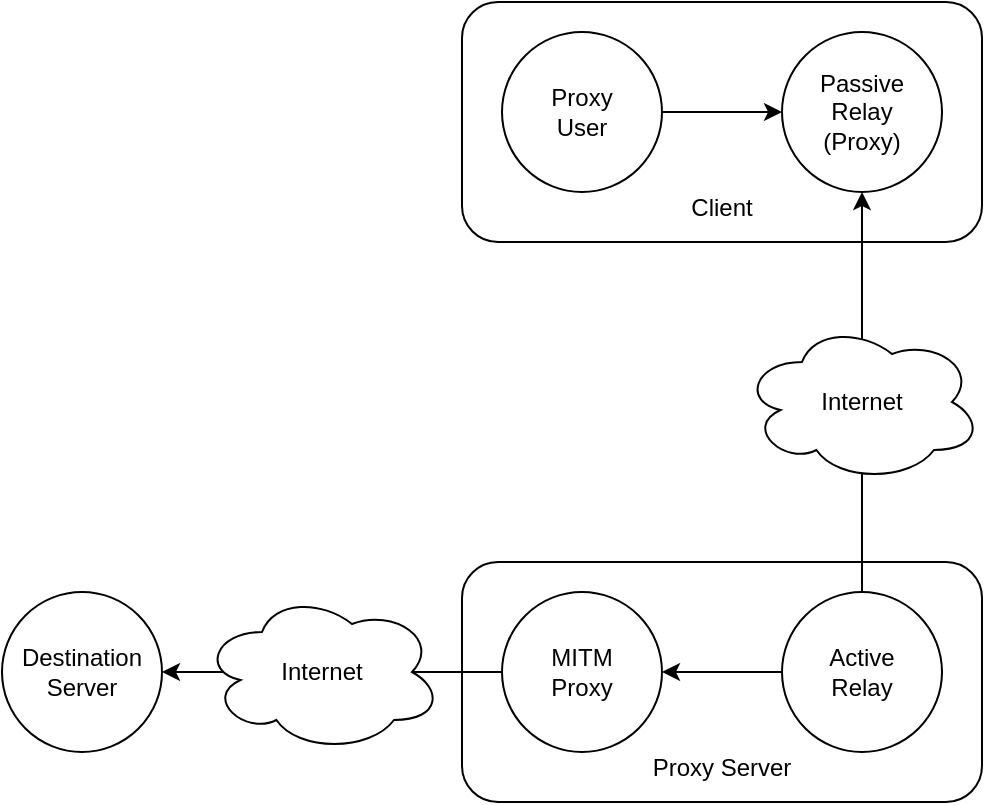 <mxfile>
    <diagram name="Page-1" id="Sqz6182Rmw18QNp8aNnn">
        <mxGraphModel dx="1065" dy="769" grid="1" gridSize="10" guides="1" tooltips="1" connect="1" arrows="1" fold="1" page="1" pageScale="1" pageWidth="850" pageHeight="1100" math="0" shadow="0">
            <root>
                <mxCell id="0"/>
                <mxCell id="1" parent="0"/>
                <mxCell id="IyA25SHJrgqSfekTLc_w-2" value="&lt;div&gt;&lt;br&gt;&lt;/div&gt;&lt;div&gt;&lt;br&gt;&lt;/div&gt;&lt;div&gt;&lt;br&gt;&lt;/div&gt;&lt;div&gt;&lt;br&gt;&lt;/div&gt;&lt;div&gt;&lt;br&gt;&lt;/div&gt;&lt;div&gt;&lt;br&gt;&lt;/div&gt;&lt;div&gt;Proxy Server&lt;br&gt;&lt;/div&gt;" style="rounded=1;whiteSpace=wrap;html=1;" parent="1" vertex="1">
                    <mxGeometry x="400" y="430" width="260" height="120" as="geometry"/>
                </mxCell>
                <mxCell id="IyA25SHJrgqSfekTLc_w-30" style="edgeStyle=orthogonalEdgeStyle;rounded=0;orthogonalLoop=1;jettySize=auto;html=1;entryX=1;entryY=0.5;entryDx=0;entryDy=0;" parent="1" source="IyA25SHJrgqSfekTLc_w-3" target="IyA25SHJrgqSfekTLc_w-11" edge="1">
                    <mxGeometry relative="1" as="geometry"/>
                </mxCell>
                <mxCell id="IyA25SHJrgqSfekTLc_w-3" value="&lt;div&gt;MITM&lt;/div&gt;&lt;div&gt;Proxy&lt;br&gt;&lt;/div&gt;" style="ellipse;whiteSpace=wrap;html=1;aspect=fixed;" parent="1" vertex="1">
                    <mxGeometry x="420" y="445" width="80" height="80" as="geometry"/>
                </mxCell>
                <mxCell id="IyA25SHJrgqSfekTLc_w-25" style="edgeStyle=orthogonalEdgeStyle;rounded=0;orthogonalLoop=1;jettySize=auto;html=1;" parent="1" source="IyA25SHJrgqSfekTLc_w-18" edge="1">
                    <mxGeometry relative="1" as="geometry">
                        <mxPoint x="600" y="250" as="targetPoint"/>
                    </mxGeometry>
                </mxCell>
                <mxCell id="7hrRSIiG_wMLSwiKtre1-8" style="edgeStyle=orthogonalEdgeStyle;rounded=0;orthogonalLoop=1;jettySize=auto;html=1;entryX=1;entryY=0.5;entryDx=0;entryDy=0;" parent="1" source="IyA25SHJrgqSfekTLc_w-4" target="IyA25SHJrgqSfekTLc_w-3" edge="1">
                    <mxGeometry relative="1" as="geometry"/>
                </mxCell>
                <mxCell id="IyA25SHJrgqSfekTLc_w-4" value="&lt;div&gt;Active&lt;/div&gt;&lt;div&gt;Relay&lt;br&gt;&lt;/div&gt;" style="ellipse;whiteSpace=wrap;html=1;aspect=fixed;" parent="1" vertex="1">
                    <mxGeometry x="560" y="445" width="80" height="80" as="geometry"/>
                </mxCell>
                <mxCell id="IyA25SHJrgqSfekTLc_w-11" value="&lt;div&gt;Destination&lt;/div&gt;&lt;div&gt;Server&lt;br&gt;&lt;/div&gt;" style="ellipse;whiteSpace=wrap;html=1;aspect=fixed;" parent="1" vertex="1">
                    <mxGeometry x="170" y="445" width="80" height="80" as="geometry"/>
                </mxCell>
                <mxCell id="IyA25SHJrgqSfekTLc_w-14" value="&lt;div&gt;&lt;br&gt;&lt;/div&gt;&lt;div&gt;&lt;br&gt;&lt;/div&gt;&lt;div&gt;&lt;br&gt;&lt;/div&gt;&lt;div&gt;&lt;br&gt;&lt;/div&gt;&lt;div&gt;&lt;br&gt;&lt;/div&gt;&lt;div&gt;&lt;br&gt;&lt;/div&gt;&lt;div&gt;Client&lt;br&gt;&lt;/div&gt;" style="rounded=1;whiteSpace=wrap;html=1;" parent="1" vertex="1">
                    <mxGeometry x="400" y="150" width="260" height="120" as="geometry"/>
                </mxCell>
                <mxCell id="IyA25SHJrgqSfekTLc_w-15" style="edgeStyle=orthogonalEdgeStyle;rounded=0;orthogonalLoop=1;jettySize=auto;html=1;entryX=0;entryY=0.5;entryDx=0;entryDy=0;" parent="1" source="IyA25SHJrgqSfekTLc_w-16" target="IyA25SHJrgqSfekTLc_w-18" edge="1">
                    <mxGeometry relative="1" as="geometry"/>
                </mxCell>
                <mxCell id="IyA25SHJrgqSfekTLc_w-16" value="&lt;div&gt;Proxy&lt;/div&gt;&lt;div&gt;User&lt;br&gt;&lt;/div&gt;" style="ellipse;whiteSpace=wrap;html=1;aspect=fixed;" parent="1" vertex="1">
                    <mxGeometry x="420" y="165" width="80" height="80" as="geometry"/>
                </mxCell>
                <mxCell id="IyA25SHJrgqSfekTLc_w-18" value="&lt;div&gt;Passive&lt;/div&gt;&lt;div&gt;Relay&lt;/div&gt;&lt;div&gt;(Proxy)&lt;br&gt;&lt;/div&gt;" style="ellipse;whiteSpace=wrap;html=1;aspect=fixed;" parent="1" vertex="1">
                    <mxGeometry x="560" y="165" width="80" height="80" as="geometry"/>
                </mxCell>
                <mxCell id="IyA25SHJrgqSfekTLc_w-32" value="&lt;div&gt;Internet&lt;/div&gt;" style="ellipse;shape=cloud;whiteSpace=wrap;html=1;" parent="1" vertex="1">
                    <mxGeometry x="270" y="445" width="120" height="80" as="geometry"/>
                </mxCell>
                <mxCell id="7hrRSIiG_wMLSwiKtre1-9" style="edgeStyle=orthogonalEdgeStyle;rounded=0;orthogonalLoop=1;jettySize=auto;html=1;entryX=0.5;entryY=1;entryDx=0;entryDy=0;" parent="1" source="IyA25SHJrgqSfekTLc_w-4" target="IyA25SHJrgqSfekTLc_w-18" edge="1">
                    <mxGeometry relative="1" as="geometry"/>
                </mxCell>
                <mxCell id="IyA25SHJrgqSfekTLc_w-19" value="&lt;div&gt;Internet&lt;/div&gt;" style="ellipse;shape=cloud;whiteSpace=wrap;html=1;" parent="1" vertex="1">
                    <mxGeometry x="540" y="310" width="120" height="80" as="geometry"/>
                </mxCell>
            </root>
        </mxGraphModel>
    </diagram>
</mxfile>